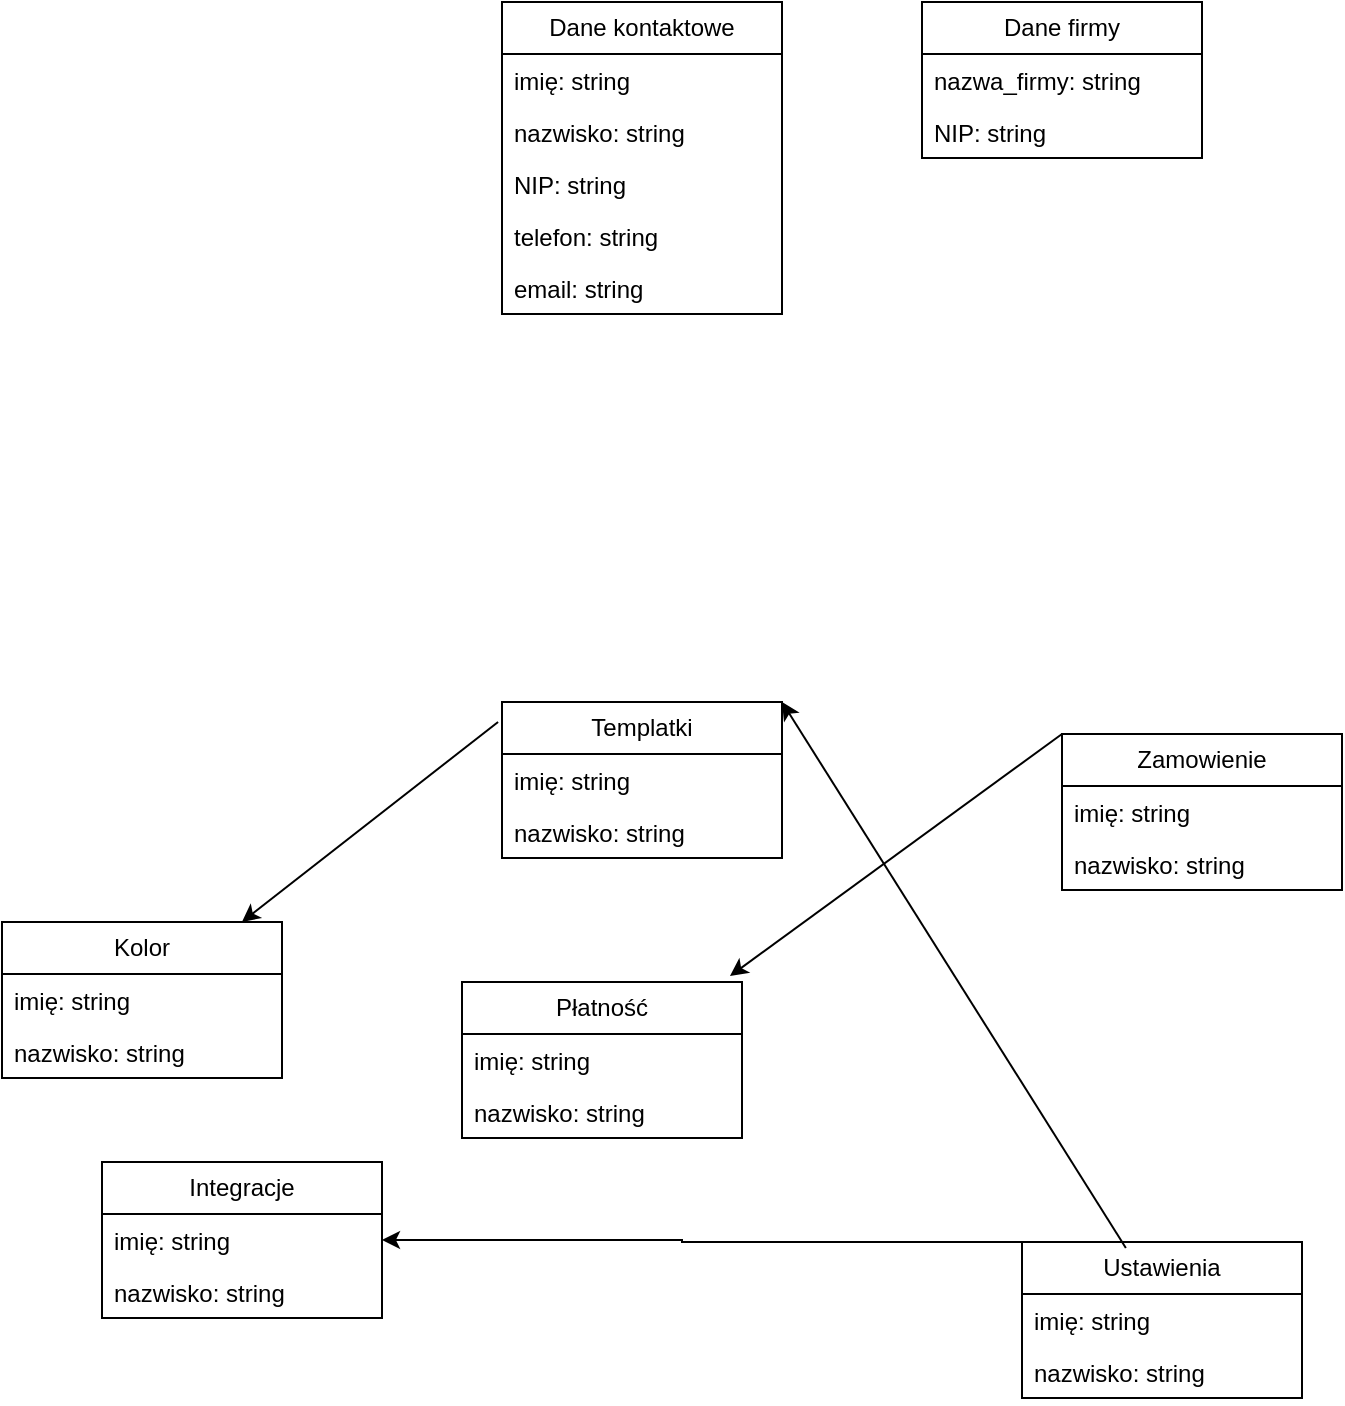 <mxfile version="24.2.2" type="github">
  <diagram id="C5RBs43oDa-KdzZeNtuy" name="Page-1">
    <mxGraphModel dx="1050" dy="538" grid="1" gridSize="10" guides="1" tooltips="1" connect="1" arrows="1" fold="1" page="1" pageScale="1" pageWidth="827" pageHeight="1169" math="0" shadow="0">
      <root>
        <mxCell id="WIyWlLk6GJQsqaUBKTNV-0" />
        <mxCell id="WIyWlLk6GJQsqaUBKTNV-1" parent="WIyWlLk6GJQsqaUBKTNV-0" />
        <mxCell id="9luO__mgEWA8Ly5TpvQi-12" value="Dane kontaktowe" style="swimlane;fontStyle=0;childLayout=stackLayout;horizontal=1;startSize=26;fillColor=none;horizontalStack=0;resizeParent=1;resizeParentMax=0;resizeLast=0;collapsible=1;marginBottom=0;whiteSpace=wrap;html=1;" parent="WIyWlLk6GJQsqaUBKTNV-1" vertex="1">
          <mxGeometry x="350" y="180" width="140" height="156" as="geometry" />
        </mxCell>
        <mxCell id="9luO__mgEWA8Ly5TpvQi-13" value="&lt;div&gt;imię: string&lt;/div&gt;" style="text;strokeColor=none;fillColor=none;align=left;verticalAlign=top;spacingLeft=4;spacingRight=4;overflow=hidden;rotatable=0;points=[[0,0.5],[1,0.5]];portConstraint=eastwest;whiteSpace=wrap;html=1;" parent="9luO__mgEWA8Ly5TpvQi-12" vertex="1">
          <mxGeometry y="26" width="140" height="26" as="geometry" />
        </mxCell>
        <mxCell id="9luO__mgEWA8Ly5TpvQi-14" value="nazwisko: string" style="text;strokeColor=none;fillColor=none;align=left;verticalAlign=top;spacingLeft=4;spacingRight=4;overflow=hidden;rotatable=0;points=[[0,0.5],[1,0.5]];portConstraint=eastwest;whiteSpace=wrap;html=1;" parent="9luO__mgEWA8Ly5TpvQi-12" vertex="1">
          <mxGeometry y="52" width="140" height="26" as="geometry" />
        </mxCell>
        <mxCell id="9luO__mgEWA8Ly5TpvQi-35" value="NIP: string" style="text;strokeColor=none;fillColor=none;align=left;verticalAlign=top;spacingLeft=4;spacingRight=4;overflow=hidden;rotatable=0;points=[[0,0.5],[1,0.5]];portConstraint=eastwest;whiteSpace=wrap;html=1;" parent="9luO__mgEWA8Ly5TpvQi-12" vertex="1">
          <mxGeometry y="78" width="140" height="26" as="geometry" />
        </mxCell>
        <mxCell id="9luO__mgEWA8Ly5TpvQi-38" value="&lt;div&gt;telefon: string&lt;/div&gt;" style="text;strokeColor=none;fillColor=none;align=left;verticalAlign=top;spacingLeft=4;spacingRight=4;overflow=hidden;rotatable=0;points=[[0,0.5],[1,0.5]];portConstraint=eastwest;whiteSpace=wrap;html=1;" parent="9luO__mgEWA8Ly5TpvQi-12" vertex="1">
          <mxGeometry y="104" width="140" height="26" as="geometry" />
        </mxCell>
        <mxCell id="9luO__mgEWA8Ly5TpvQi-36" value="email: string" style="text;strokeColor=none;fillColor=none;align=left;verticalAlign=top;spacingLeft=4;spacingRight=4;overflow=hidden;rotatable=0;points=[[0,0.5],[1,0.5]];portConstraint=eastwest;whiteSpace=wrap;html=1;" parent="9luO__mgEWA8Ly5TpvQi-12" vertex="1">
          <mxGeometry y="130" width="140" height="26" as="geometry" />
        </mxCell>
        <mxCell id="9luO__mgEWA8Ly5TpvQi-27" value="Dane firmy" style="swimlane;fontStyle=0;childLayout=stackLayout;horizontal=1;startSize=26;fillColor=none;horizontalStack=0;resizeParent=1;resizeParentMax=0;resizeLast=0;collapsible=1;marginBottom=0;whiteSpace=wrap;html=1;" parent="WIyWlLk6GJQsqaUBKTNV-1" vertex="1">
          <mxGeometry x="560" y="180" width="140" height="78" as="geometry" />
        </mxCell>
        <mxCell id="9luO__mgEWA8Ly5TpvQi-28" value="&lt;div&gt;nazwa_firmy: string&lt;br&gt;&lt;/div&gt;" style="text;strokeColor=none;fillColor=none;align=left;verticalAlign=top;spacingLeft=4;spacingRight=4;overflow=hidden;rotatable=0;points=[[0,0.5],[1,0.5]];portConstraint=eastwest;whiteSpace=wrap;html=1;" parent="9luO__mgEWA8Ly5TpvQi-27" vertex="1">
          <mxGeometry y="26" width="140" height="26" as="geometry" />
        </mxCell>
        <mxCell id="9luO__mgEWA8Ly5TpvQi-30" value="NIP: string" style="text;strokeColor=none;fillColor=none;align=left;verticalAlign=top;spacingLeft=4;spacingRight=4;overflow=hidden;rotatable=0;points=[[0,0.5],[1,0.5]];portConstraint=eastwest;whiteSpace=wrap;html=1;" parent="9luO__mgEWA8Ly5TpvQi-27" vertex="1">
          <mxGeometry y="52" width="140" height="26" as="geometry" />
        </mxCell>
        <mxCell id="3GQoaXDEUQWSCBao9rfP-0" value="Integracje" style="swimlane;fontStyle=0;childLayout=stackLayout;horizontal=1;startSize=26;fillColor=none;horizontalStack=0;resizeParent=1;resizeParentMax=0;resizeLast=0;collapsible=1;marginBottom=0;whiteSpace=wrap;html=1;" vertex="1" parent="WIyWlLk6GJQsqaUBKTNV-1">
          <mxGeometry x="150" y="760" width="140" height="78" as="geometry" />
        </mxCell>
        <mxCell id="3GQoaXDEUQWSCBao9rfP-1" value="&lt;div&gt;imię: string&lt;/div&gt;" style="text;strokeColor=none;fillColor=none;align=left;verticalAlign=top;spacingLeft=4;spacingRight=4;overflow=hidden;rotatable=0;points=[[0,0.5],[1,0.5]];portConstraint=eastwest;whiteSpace=wrap;html=1;" vertex="1" parent="3GQoaXDEUQWSCBao9rfP-0">
          <mxGeometry y="26" width="140" height="26" as="geometry" />
        </mxCell>
        <mxCell id="3GQoaXDEUQWSCBao9rfP-2" value="nazwisko: string" style="text;strokeColor=none;fillColor=none;align=left;verticalAlign=top;spacingLeft=4;spacingRight=4;overflow=hidden;rotatable=0;points=[[0,0.5],[1,0.5]];portConstraint=eastwest;whiteSpace=wrap;html=1;" vertex="1" parent="3GQoaXDEUQWSCBao9rfP-0">
          <mxGeometry y="52" width="140" height="26" as="geometry" />
        </mxCell>
        <mxCell id="3GQoaXDEUQWSCBao9rfP-16" value="&lt;div&gt;Templatki&lt;/div&gt;" style="swimlane;fontStyle=0;childLayout=stackLayout;horizontal=1;startSize=26;fillColor=none;horizontalStack=0;resizeParent=1;resizeParentMax=0;resizeLast=0;collapsible=1;marginBottom=0;whiteSpace=wrap;html=1;" vertex="1" parent="WIyWlLk6GJQsqaUBKTNV-1">
          <mxGeometry x="350" y="530" width="140" height="78" as="geometry" />
        </mxCell>
        <mxCell id="3GQoaXDEUQWSCBao9rfP-17" value="&lt;div&gt;imię: string&lt;/div&gt;" style="text;strokeColor=none;fillColor=none;align=left;verticalAlign=top;spacingLeft=4;spacingRight=4;overflow=hidden;rotatable=0;points=[[0,0.5],[1,0.5]];portConstraint=eastwest;whiteSpace=wrap;html=1;" vertex="1" parent="3GQoaXDEUQWSCBao9rfP-16">
          <mxGeometry y="26" width="140" height="26" as="geometry" />
        </mxCell>
        <mxCell id="3GQoaXDEUQWSCBao9rfP-18" value="nazwisko: string" style="text;strokeColor=none;fillColor=none;align=left;verticalAlign=top;spacingLeft=4;spacingRight=4;overflow=hidden;rotatable=0;points=[[0,0.5],[1,0.5]];portConstraint=eastwest;whiteSpace=wrap;html=1;" vertex="1" parent="3GQoaXDEUQWSCBao9rfP-16">
          <mxGeometry y="52" width="140" height="26" as="geometry" />
        </mxCell>
        <mxCell id="3GQoaXDEUQWSCBao9rfP-19" value="Zamowienie" style="swimlane;fontStyle=0;childLayout=stackLayout;horizontal=1;startSize=26;fillColor=none;horizontalStack=0;resizeParent=1;resizeParentMax=0;resizeLast=0;collapsible=1;marginBottom=0;whiteSpace=wrap;html=1;" vertex="1" parent="WIyWlLk6GJQsqaUBKTNV-1">
          <mxGeometry x="630" y="546" width="140" height="78" as="geometry" />
        </mxCell>
        <mxCell id="3GQoaXDEUQWSCBao9rfP-20" value="&lt;div&gt;imię: string&lt;/div&gt;" style="text;strokeColor=none;fillColor=none;align=left;verticalAlign=top;spacingLeft=4;spacingRight=4;overflow=hidden;rotatable=0;points=[[0,0.5],[1,0.5]];portConstraint=eastwest;whiteSpace=wrap;html=1;" vertex="1" parent="3GQoaXDEUQWSCBao9rfP-19">
          <mxGeometry y="26" width="140" height="26" as="geometry" />
        </mxCell>
        <mxCell id="3GQoaXDEUQWSCBao9rfP-21" value="nazwisko: string" style="text;strokeColor=none;fillColor=none;align=left;verticalAlign=top;spacingLeft=4;spacingRight=4;overflow=hidden;rotatable=0;points=[[0,0.5],[1,0.5]];portConstraint=eastwest;whiteSpace=wrap;html=1;" vertex="1" parent="3GQoaXDEUQWSCBao9rfP-19">
          <mxGeometry y="52" width="140" height="26" as="geometry" />
        </mxCell>
        <mxCell id="3GQoaXDEUQWSCBao9rfP-22" value="&lt;div&gt;Kolor&lt;/div&gt;" style="swimlane;fontStyle=0;childLayout=stackLayout;horizontal=1;startSize=26;fillColor=none;horizontalStack=0;resizeParent=1;resizeParentMax=0;resizeLast=0;collapsible=1;marginBottom=0;whiteSpace=wrap;html=1;" vertex="1" parent="WIyWlLk6GJQsqaUBKTNV-1">
          <mxGeometry x="100" y="640" width="140" height="78" as="geometry" />
        </mxCell>
        <mxCell id="3GQoaXDEUQWSCBao9rfP-23" value="&lt;div&gt;imię: string&lt;/div&gt;" style="text;strokeColor=none;fillColor=none;align=left;verticalAlign=top;spacingLeft=4;spacingRight=4;overflow=hidden;rotatable=0;points=[[0,0.5],[1,0.5]];portConstraint=eastwest;whiteSpace=wrap;html=1;" vertex="1" parent="3GQoaXDEUQWSCBao9rfP-22">
          <mxGeometry y="26" width="140" height="26" as="geometry" />
        </mxCell>
        <mxCell id="3GQoaXDEUQWSCBao9rfP-24" value="nazwisko: string" style="text;strokeColor=none;fillColor=none;align=left;verticalAlign=top;spacingLeft=4;spacingRight=4;overflow=hidden;rotatable=0;points=[[0,0.5],[1,0.5]];portConstraint=eastwest;whiteSpace=wrap;html=1;" vertex="1" parent="3GQoaXDEUQWSCBao9rfP-22">
          <mxGeometry y="52" width="140" height="26" as="geometry" />
        </mxCell>
        <mxCell id="3GQoaXDEUQWSCBao9rfP-25" value="Płatność" style="swimlane;fontStyle=0;childLayout=stackLayout;horizontal=1;startSize=26;fillColor=none;horizontalStack=0;resizeParent=1;resizeParentMax=0;resizeLast=0;collapsible=1;marginBottom=0;whiteSpace=wrap;html=1;" vertex="1" parent="WIyWlLk6GJQsqaUBKTNV-1">
          <mxGeometry x="330" y="670" width="140" height="78" as="geometry" />
        </mxCell>
        <mxCell id="3GQoaXDEUQWSCBao9rfP-26" value="&lt;div&gt;imię: string&lt;/div&gt;" style="text;strokeColor=none;fillColor=none;align=left;verticalAlign=top;spacingLeft=4;spacingRight=4;overflow=hidden;rotatable=0;points=[[0,0.5],[1,0.5]];portConstraint=eastwest;whiteSpace=wrap;html=1;" vertex="1" parent="3GQoaXDEUQWSCBao9rfP-25">
          <mxGeometry y="26" width="140" height="26" as="geometry" />
        </mxCell>
        <mxCell id="3GQoaXDEUQWSCBao9rfP-27" value="nazwisko: string" style="text;strokeColor=none;fillColor=none;align=left;verticalAlign=top;spacingLeft=4;spacingRight=4;overflow=hidden;rotatable=0;points=[[0,0.5],[1,0.5]];portConstraint=eastwest;whiteSpace=wrap;html=1;" vertex="1" parent="3GQoaXDEUQWSCBao9rfP-25">
          <mxGeometry y="52" width="140" height="26" as="geometry" />
        </mxCell>
        <mxCell id="3GQoaXDEUQWSCBao9rfP-36" style="edgeStyle=orthogonalEdgeStyle;rounded=0;orthogonalLoop=1;jettySize=auto;html=1;exitX=0;exitY=0;exitDx=0;exitDy=0;entryX=1;entryY=0.5;entryDx=0;entryDy=0;" edge="1" parent="WIyWlLk6GJQsqaUBKTNV-1" source="3GQoaXDEUQWSCBao9rfP-28" target="3GQoaXDEUQWSCBao9rfP-1">
          <mxGeometry relative="1" as="geometry">
            <Array as="points">
              <mxPoint x="590" y="800" />
              <mxPoint x="440" y="800" />
              <mxPoint x="440" y="799" />
            </Array>
          </mxGeometry>
        </mxCell>
        <mxCell id="3GQoaXDEUQWSCBao9rfP-28" value="Ustawienia" style="swimlane;fontStyle=0;childLayout=stackLayout;horizontal=1;startSize=26;fillColor=none;horizontalStack=0;resizeParent=1;resizeParentMax=0;resizeLast=0;collapsible=1;marginBottom=0;whiteSpace=wrap;html=1;" vertex="1" parent="WIyWlLk6GJQsqaUBKTNV-1">
          <mxGeometry x="610" y="800" width="140" height="78" as="geometry" />
        </mxCell>
        <mxCell id="3GQoaXDEUQWSCBao9rfP-29" value="&lt;div&gt;imię: string&lt;/div&gt;" style="text;strokeColor=none;fillColor=none;align=left;verticalAlign=top;spacingLeft=4;spacingRight=4;overflow=hidden;rotatable=0;points=[[0,0.5],[1,0.5]];portConstraint=eastwest;whiteSpace=wrap;html=1;" vertex="1" parent="3GQoaXDEUQWSCBao9rfP-28">
          <mxGeometry y="26" width="140" height="26" as="geometry" />
        </mxCell>
        <mxCell id="3GQoaXDEUQWSCBao9rfP-30" value="nazwisko: string" style="text;strokeColor=none;fillColor=none;align=left;verticalAlign=top;spacingLeft=4;spacingRight=4;overflow=hidden;rotatable=0;points=[[0,0.5],[1,0.5]];portConstraint=eastwest;whiteSpace=wrap;html=1;" vertex="1" parent="3GQoaXDEUQWSCBao9rfP-28">
          <mxGeometry y="52" width="140" height="26" as="geometry" />
        </mxCell>
        <mxCell id="3GQoaXDEUQWSCBao9rfP-32" value="" style="endArrow=classic;html=1;rounded=0;exitX=-0.014;exitY=0.128;exitDx=0;exitDy=0;exitPerimeter=0;" edge="1" parent="WIyWlLk6GJQsqaUBKTNV-1" source="3GQoaXDEUQWSCBao9rfP-16" target="3GQoaXDEUQWSCBao9rfP-22">
          <mxGeometry width="50" height="50" relative="1" as="geometry">
            <mxPoint x="340" y="600" as="sourcePoint" />
            <mxPoint x="390" y="610" as="targetPoint" />
          </mxGeometry>
        </mxCell>
        <mxCell id="3GQoaXDEUQWSCBao9rfP-33" value="" style="endArrow=classic;html=1;rounded=0;exitX=0;exitY=0;exitDx=0;exitDy=0;entryX=0.957;entryY=-0.038;entryDx=0;entryDy=0;entryPerimeter=0;" edge="1" parent="WIyWlLk6GJQsqaUBKTNV-1" source="3GQoaXDEUQWSCBao9rfP-19" target="3GQoaXDEUQWSCBao9rfP-25">
          <mxGeometry width="50" height="50" relative="1" as="geometry">
            <mxPoint x="360" y="730" as="sourcePoint" />
            <mxPoint x="580" y="640" as="targetPoint" />
          </mxGeometry>
        </mxCell>
        <mxCell id="3GQoaXDEUQWSCBao9rfP-34" value="" style="endArrow=classic;html=1;rounded=0;entryX=1;entryY=0;entryDx=0;entryDy=0;exitX=0.371;exitY=0.038;exitDx=0;exitDy=0;exitPerimeter=0;" edge="1" parent="WIyWlLk6GJQsqaUBKTNV-1" source="3GQoaXDEUQWSCBao9rfP-28" target="3GQoaXDEUQWSCBao9rfP-16">
          <mxGeometry width="50" height="50" relative="1" as="geometry">
            <mxPoint x="360" y="730" as="sourcePoint" />
            <mxPoint x="410" y="680" as="targetPoint" />
          </mxGeometry>
        </mxCell>
      </root>
    </mxGraphModel>
  </diagram>
</mxfile>
